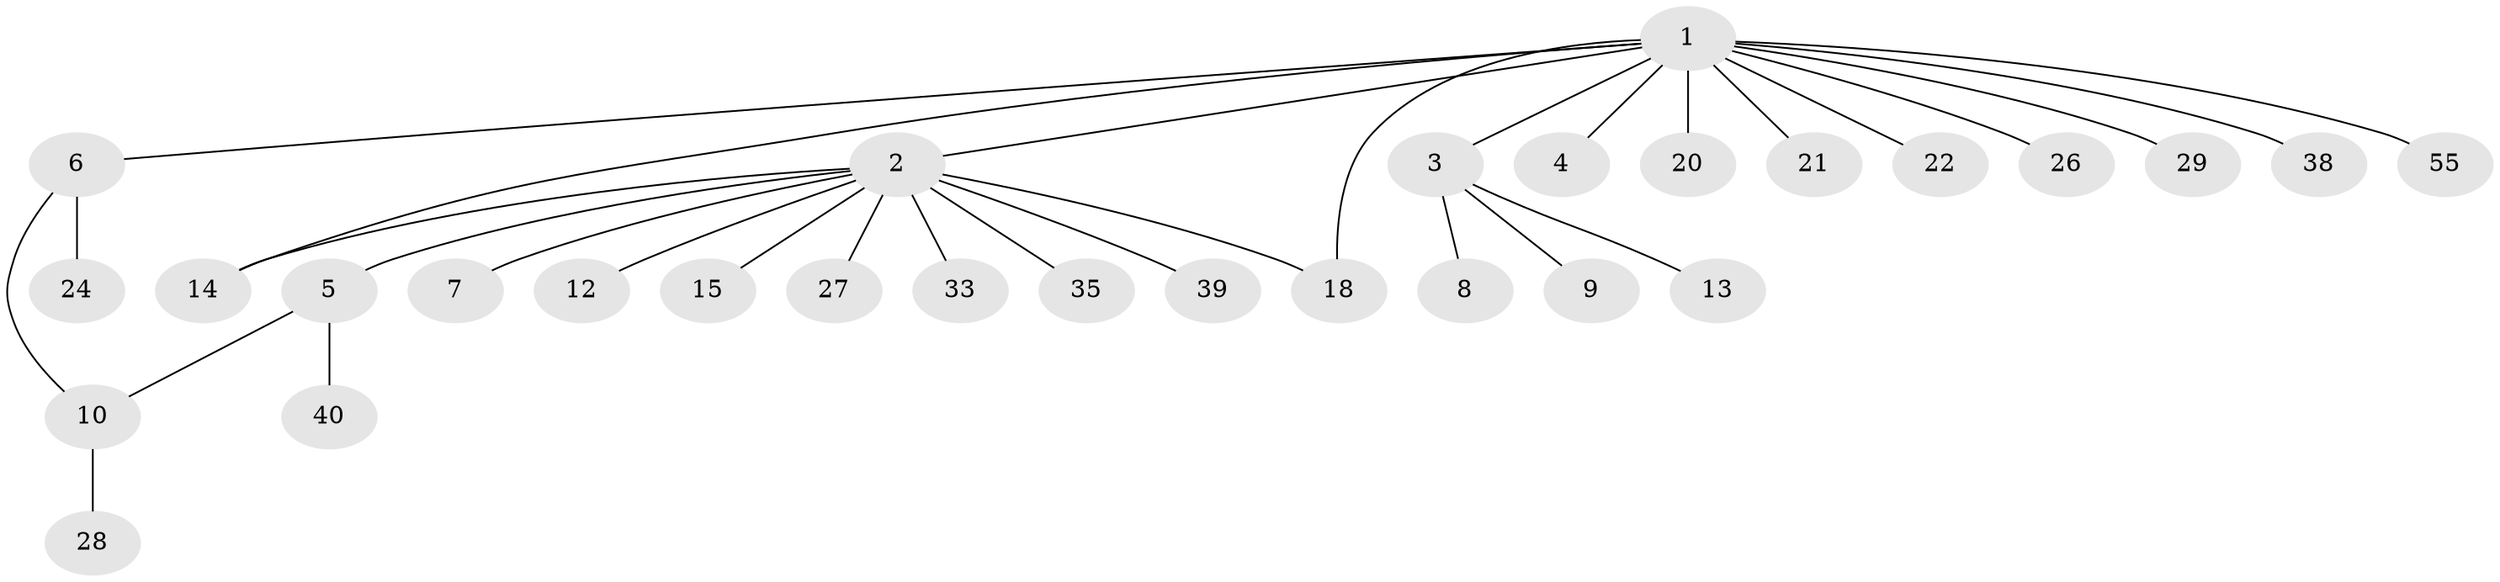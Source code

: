 // original degree distribution, {13: 0.034482758620689655, 12: 0.017241379310344827, 5: 0.017241379310344827, 3: 0.1206896551724138, 1: 0.6206896551724138, 2: 0.1896551724137931}
// Generated by graph-tools (version 1.1) at 2025/14/03/09/25 04:14:42]
// undirected, 29 vertices, 31 edges
graph export_dot {
graph [start="1"]
  node [color=gray90,style=filled];
  1;
  2;
  3 [super="+53+52+54+31+32+30+19+16+25"];
  4 [super="+11+23+34+41"];
  5;
  6;
  7;
  8;
  9;
  10;
  12;
  13;
  14;
  15;
  18;
  20;
  21 [super="+45+48"];
  22;
  24;
  26;
  27;
  28 [super="+50"];
  29;
  33;
  35;
  38;
  39 [super="+43"];
  40 [super="+58"];
  55;
  1 -- 2;
  1 -- 3;
  1 -- 4;
  1 -- 6;
  1 -- 14;
  1 -- 18;
  1 -- 20;
  1 -- 21;
  1 -- 22;
  1 -- 26;
  1 -- 29;
  1 -- 38;
  1 -- 55;
  2 -- 5;
  2 -- 7;
  2 -- 12;
  2 -- 14;
  2 -- 15;
  2 -- 18;
  2 -- 27;
  2 -- 33;
  2 -- 35;
  2 -- 39 [weight=2];
  3 -- 8;
  3 -- 9;
  3 -- 13;
  5 -- 10;
  5 -- 40;
  6 -- 10;
  6 -- 24;
  10 -- 28;
}
